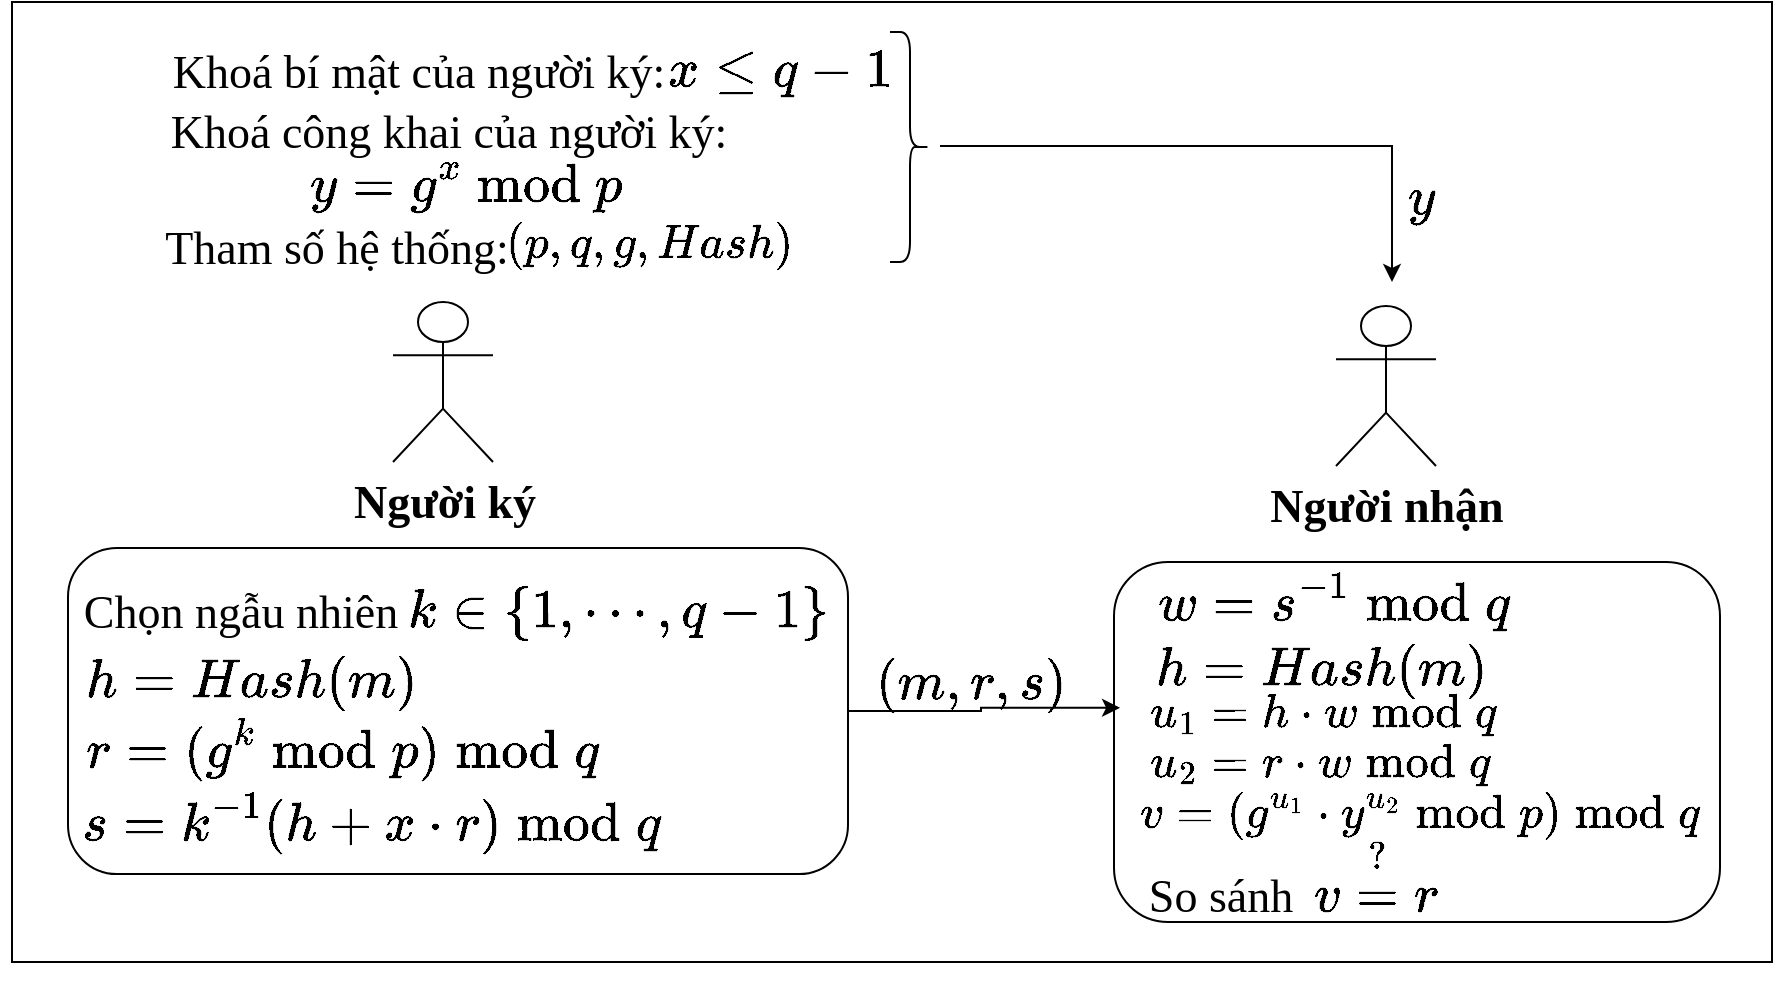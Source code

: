 <mxfile version="28.0.7">
  <diagram name="Page-1" id="qSMxM4YashP0dXg1EBgw">
    <mxGraphModel dx="2253" dy="832" grid="1" gridSize="10" guides="1" tooltips="1" connect="1" arrows="1" fold="1" page="1" pageScale="1" pageWidth="827" pageHeight="1169" math="1" shadow="0">
      <root>
        <mxCell id="0" />
        <mxCell id="1" parent="0" />
        <mxCell id="fhbaP9E7x-E9a4_xxzBg-1" value="" style="rounded=0;whiteSpace=wrap;html=1;" parent="1" vertex="1">
          <mxGeometry x="-124" y="160" width="880" height="480" as="geometry" />
        </mxCell>
        <mxCell id="fhbaP9E7x-E9a4_xxzBg-2" value="" style="rounded=1;whiteSpace=wrap;html=1;" parent="1" vertex="1">
          <mxGeometry x="427" y="440" width="303" height="180" as="geometry" />
        </mxCell>
        <mxCell id="fhbaP9E7x-E9a4_xxzBg-3" value="&lt;font style=&quot;font-size: 23px;&quot;&gt;$$w=s^{-1} \bmod q$$&lt;/font&gt;" style="text;html=1;align=center;verticalAlign=middle;resizable=0;points=[];autosize=1;strokeColor=none;fillColor=none;fontSize=14;" parent="1" vertex="1">
          <mxGeometry x="412" y="440" width="250" height="40" as="geometry" />
        </mxCell>
        <mxCell id="fhbaP9E7x-E9a4_xxzBg-4" value="&lt;font style=&quot;font-size: 23px;&quot;&gt;$$h=Hash(m)$$&lt;/font&gt;" style="text;html=1;align=center;verticalAlign=middle;resizable=0;points=[];autosize=1;strokeColor=none;fillColor=none;fontSize=14;" parent="1" vertex="1">
          <mxGeometry x="435" y="473.5" width="190" height="40" as="geometry" />
        </mxCell>
        <mxCell id="fhbaP9E7x-E9a4_xxzBg-5" value="&lt;b&gt;&lt;font face=&quot;Times New Roman&quot; style=&quot;font-size: 23px;&quot;&gt;Người ký&lt;/font&gt;&lt;/b&gt;" style="shape=umlActor;verticalLabelPosition=bottom;verticalAlign=top;html=1;outlineConnect=0;" parent="1" vertex="1">
          <mxGeometry x="66.5" y="310" width="50" height="80" as="geometry" />
        </mxCell>
        <mxCell id="fhbaP9E7x-E9a4_xxzBg-6" value="" style="rounded=1;whiteSpace=wrap;html=1;" parent="1" vertex="1">
          <mxGeometry x="-96" y="433" width="390" height="163" as="geometry" />
        </mxCell>
        <mxCell id="fhbaP9E7x-E9a4_xxzBg-7" value="&lt;b&gt;&lt;font face=&quot;Times New Roman&quot; style=&quot;font-size: 23px;&quot;&gt;Người nhận&lt;/font&gt;&lt;/b&gt;" style="shape=umlActor;verticalLabelPosition=bottom;verticalAlign=top;html=1;outlineConnect=0;" parent="1" vertex="1">
          <mxGeometry x="538" y="312" width="50" height="80" as="geometry" />
        </mxCell>
        <mxCell id="fhbaP9E7x-E9a4_xxzBg-8" value="&lt;span style=&quot;font-size: 23px; white-space: normal;&quot;&gt;&amp;nbsp;$$v\stackrel{?}{=} r$$&lt;/span&gt;&lt;br&gt;&lt;div&gt;&lt;span style=&quot;font-size: 23px; white-space: normal;&quot;&gt;&lt;br&gt;&lt;/span&gt;&lt;/div&gt;" style="text;html=1;align=center;verticalAlign=middle;resizable=0;points=[];autosize=1;strokeColor=none;fillColor=none;" parent="1" vertex="1">
          <mxGeometry x="433" y="578" width="250" height="70" as="geometry" />
        </mxCell>
        <mxCell id="fhbaP9E7x-E9a4_xxzBg-9" value="&lt;font face=&quot;Times New Roman&quot; style=&quot;font-size: 23px;&quot;&gt;So sánh&lt;/font&gt;" style="text;html=1;align=center;verticalAlign=middle;resizable=0;points=[];autosize=1;strokeColor=none;fillColor=none;" parent="1" vertex="1">
          <mxGeometry x="430" y="587" width="100" height="40" as="geometry" />
        </mxCell>
        <mxCell id="fhbaP9E7x-E9a4_xxzBg-10" style="edgeStyle=orthogonalEdgeStyle;rounded=0;orthogonalLoop=1;jettySize=auto;html=1;entryX=0.01;entryY=0.405;entryDx=0;entryDy=0;entryPerimeter=0;" parent="1" source="fhbaP9E7x-E9a4_xxzBg-6" target="fhbaP9E7x-E9a4_xxzBg-2" edge="1">
          <mxGeometry relative="1" as="geometry" />
        </mxCell>
        <mxCell id="fhbaP9E7x-E9a4_xxzBg-11" value="&lt;font style=&quot;font-size: 23px;&quot;&gt;$$(m, r, s)$$&lt;/font&gt;" style="text;html=1;align=center;verticalAlign=middle;resizable=0;points=[];autosize=1;strokeColor=none;fillColor=none;" parent="1" vertex="1">
          <mxGeometry x="280" y="481" width="150" height="40" as="geometry" />
        </mxCell>
        <mxCell id="fhbaP9E7x-E9a4_xxzBg-13" value="&lt;font face=&quot;Times New Roman&quot; style=&quot;font-size: 23px;&quot;&gt;Khoá bí mật của người ký:&lt;/font&gt;" style="text;html=1;align=center;verticalAlign=middle;resizable=0;points=[];autosize=1;strokeColor=none;fillColor=none;" parent="1" vertex="1">
          <mxGeometry x="-56.5" y="175" width="270" height="40" as="geometry" />
        </mxCell>
        <mxCell id="fhbaP9E7x-E9a4_xxzBg-14" value="&lt;font face=&quot;Times New Roman&quot; style=&quot;font-size: 23px;&quot;&gt;Khoá công khai của người ký:&lt;/font&gt;" style="text;html=1;align=center;verticalAlign=middle;resizable=0;points=[];autosize=1;strokeColor=none;fillColor=none;" parent="1" vertex="1">
          <mxGeometry x="-56.5" y="205" width="300" height="40" as="geometry" />
        </mxCell>
        <mxCell id="fhbaP9E7x-E9a4_xxzBg-15" value="&lt;font style=&quot;font-size: 23px;&quot;&gt;$$y=g^x \text{ mod } &amp;nbsp;p$$&lt;/font&gt;" style="text;html=1;align=center;verticalAlign=middle;resizable=0;points=[];autosize=1;strokeColor=none;fillColor=none;" parent="1" vertex="1">
          <mxGeometry x="-37" y="232" width="280" height="40" as="geometry" />
        </mxCell>
        <mxCell id="fhbaP9E7x-E9a4_xxzBg-16" value="&lt;span style=&quot;caret-color: rgb(0, 0, 0); color: rgb(0, 0, 0); font-family: Helvetica; font-size: 23px; font-style: normal; font-variant-caps: normal; font-weight: 400; letter-spacing: normal; text-align: center; text-indent: 0px; text-transform: none; white-space: nowrap; word-spacing: 0px; -webkit-text-stroke-width: 0px; background-color: rgb(236, 236, 236); text-decoration: none; float: none; display: inline !important;&quot;&gt;$$y$$&lt;/span&gt;" style="text;whiteSpace=wrap;html=1;" parent="1" vertex="1">
          <mxGeometry x="572" y="215" width="100" height="50" as="geometry" />
        </mxCell>
        <mxCell id="fhbaP9E7x-E9a4_xxzBg-17" value="" style="shape=curlyBracket;whiteSpace=wrap;html=1;rounded=1;flipH=1;labelPosition=right;verticalLabelPosition=middle;align=left;verticalAlign=middle;" parent="1" vertex="1">
          <mxGeometry x="315" y="175" width="20" height="115" as="geometry" />
        </mxCell>
        <mxCell id="fhbaP9E7x-E9a4_xxzBg-18" value="&lt;font style=&quot;font-size: 23px;&quot;&gt;$$r=(g^k \bmod p) \bmod q$$&lt;/font&gt;" style="text;html=1;align=center;verticalAlign=middle;resizable=0;points=[];autosize=1;strokeColor=none;fillColor=none;fontSize=14;" parent="1" vertex="1">
          <mxGeometry x="-124" y="513" width="330" height="40" as="geometry" />
        </mxCell>
        <mxCell id="fhbaP9E7x-E9a4_xxzBg-19" value="&lt;font style=&quot;font-size: 23px;&quot;&gt;$$h=Hash(m)$$&lt;/font&gt;" style="text;html=1;align=center;verticalAlign=middle;resizable=0;points=[];autosize=1;strokeColor=none;fillColor=none;fontSize=14;" parent="1" vertex="1">
          <mxGeometry x="-100" y="480" width="190" height="40" as="geometry" />
        </mxCell>
        <mxCell id="fhbaP9E7x-E9a4_xxzBg-20" value="&lt;font style=&quot;font-size: 23px;&quot;&gt;$$s=k^{-1}(h+x\cdot r) &amp;nbsp;\bmod q$$&lt;/font&gt;" style="text;html=1;align=center;verticalAlign=middle;resizable=0;points=[];autosize=1;strokeColor=none;fillColor=none;fontSize=14;" parent="1" vertex="1">
          <mxGeometry x="-130" y="550" width="370" height="40" as="geometry" />
        </mxCell>
        <mxCell id="fhbaP9E7x-E9a4_xxzBg-21" value="&lt;font style=&quot;font-size: 23px;&quot; face=&quot;Times New Roman&quot;&gt;Chọn ngẫu nhiên&lt;/font&gt;" style="text;html=1;align=center;verticalAlign=middle;resizable=0;points=[];autosize=1;strokeColor=none;fillColor=none;fontSize=14;" parent="1" vertex="1">
          <mxGeometry x="-100" y="445.0" width="180" height="40" as="geometry" />
        </mxCell>
        <mxCell id="fhbaP9E7x-E9a4_xxzBg-22" value="&lt;font style=&quot;font-size: 23px;&quot;&gt;$$k \in \{1,\cdots, q-1\}$$&lt;/font&gt;" style="text;html=1;align=center;verticalAlign=middle;resizable=0;points=[];autosize=1;strokeColor=none;fillColor=none;fontSize=14;" parent="1" vertex="1">
          <mxGeometry x="39" y="445.0" width="280" height="40" as="geometry" />
        </mxCell>
        <mxCell id="fhbaP9E7x-E9a4_xxzBg-23" value="&lt;span style=&quot;font-family: &amp;quot;Times New Roman&amp;quot;;&quot;&gt;&lt;font style=&quot;font-size: 23px;&quot;&gt;$$(p, q, g, Hash)$$&lt;/font&gt;&lt;/span&gt;" style="text;html=1;align=center;verticalAlign=middle;resizable=0;points=[];autosize=1;strokeColor=none;fillColor=none;fontSize=14;" parent="1" vertex="1">
          <mxGeometry x="94" y="260" width="200" height="40" as="geometry" />
        </mxCell>
        <mxCell id="fhbaP9E7x-E9a4_xxzBg-24" value="&lt;font style=&quot;font-size: 23px;&quot; face=&quot;Times New Roman&quot;&gt;Tham số hệ thống:&lt;/font&gt;" style="text;html=1;align=center;verticalAlign=middle;resizable=0;points=[];autosize=1;strokeColor=none;fillColor=none;fontSize=14;" parent="1" vertex="1">
          <mxGeometry x="-62" y="263" width="200" height="40" as="geometry" />
        </mxCell>
        <mxCell id="fhbaP9E7x-E9a4_xxzBg-25" style="edgeStyle=orthogonalEdgeStyle;rounded=0;orthogonalLoop=1;jettySize=auto;html=1;" parent="1" edge="1">
          <mxGeometry relative="1" as="geometry">
            <mxPoint x="566" y="300" as="targetPoint" />
            <mxPoint x="340" y="232" as="sourcePoint" />
            <Array as="points">
              <mxPoint x="423" y="232" />
              <mxPoint x="567" y="232" />
            </Array>
          </mxGeometry>
        </mxCell>
        <mxCell id="fhbaP9E7x-E9a4_xxzBg-27" value="&lt;font style=&quot;font-size: 23px;&quot; face=&quot;Times New Roman&quot;&gt;$$u_1=h\cdot w \bmod q$$&lt;/font&gt;" style="text;html=1;align=center;verticalAlign=middle;whiteSpace=wrap;rounded=0;" parent="1" vertex="1">
          <mxGeometry x="402" y="500" width="260" height="30" as="geometry" />
        </mxCell>
        <mxCell id="fhbaP9E7x-E9a4_xxzBg-28" value="&lt;font style=&quot;font-size: 23px;&quot; face=&quot;Times New Roman&quot;&gt;$$u_2=r\cdot w \bmod q$$&lt;/font&gt;" style="text;html=1;align=center;verticalAlign=middle;whiteSpace=wrap;rounded=0;" parent="1" vertex="1">
          <mxGeometry x="400" y="525" width="260" height="30" as="geometry" />
        </mxCell>
        <mxCell id="fhbaP9E7x-E9a4_xxzBg-29" value="&lt;font style=&quot;font-size: 23px;&quot; face=&quot;Times New Roman&quot;&gt;$$v=(g^{u_1}\cdot y^{u_2} \bmod p) \bmod q$$&lt;/font&gt;" style="text;html=1;align=center;verticalAlign=middle;whiteSpace=wrap;rounded=0;" parent="1" vertex="1">
          <mxGeometry x="450" y="550" width="260" height="30" as="geometry" />
        </mxCell>
        <mxCell id="fhbaP9E7x-E9a4_xxzBg-30" value="&lt;font style=&quot;font-size: 23px;&quot;&gt;$$x\leq q-1$$&lt;/font&gt;" style="text;html=1;align=center;verticalAlign=middle;resizable=0;points=[];autosize=1;strokeColor=none;fillColor=none;fontSize=14;" parent="1" vertex="1">
          <mxGeometry x="180" y="175" width="160" height="40" as="geometry" />
        </mxCell>
      </root>
    </mxGraphModel>
  </diagram>
</mxfile>
